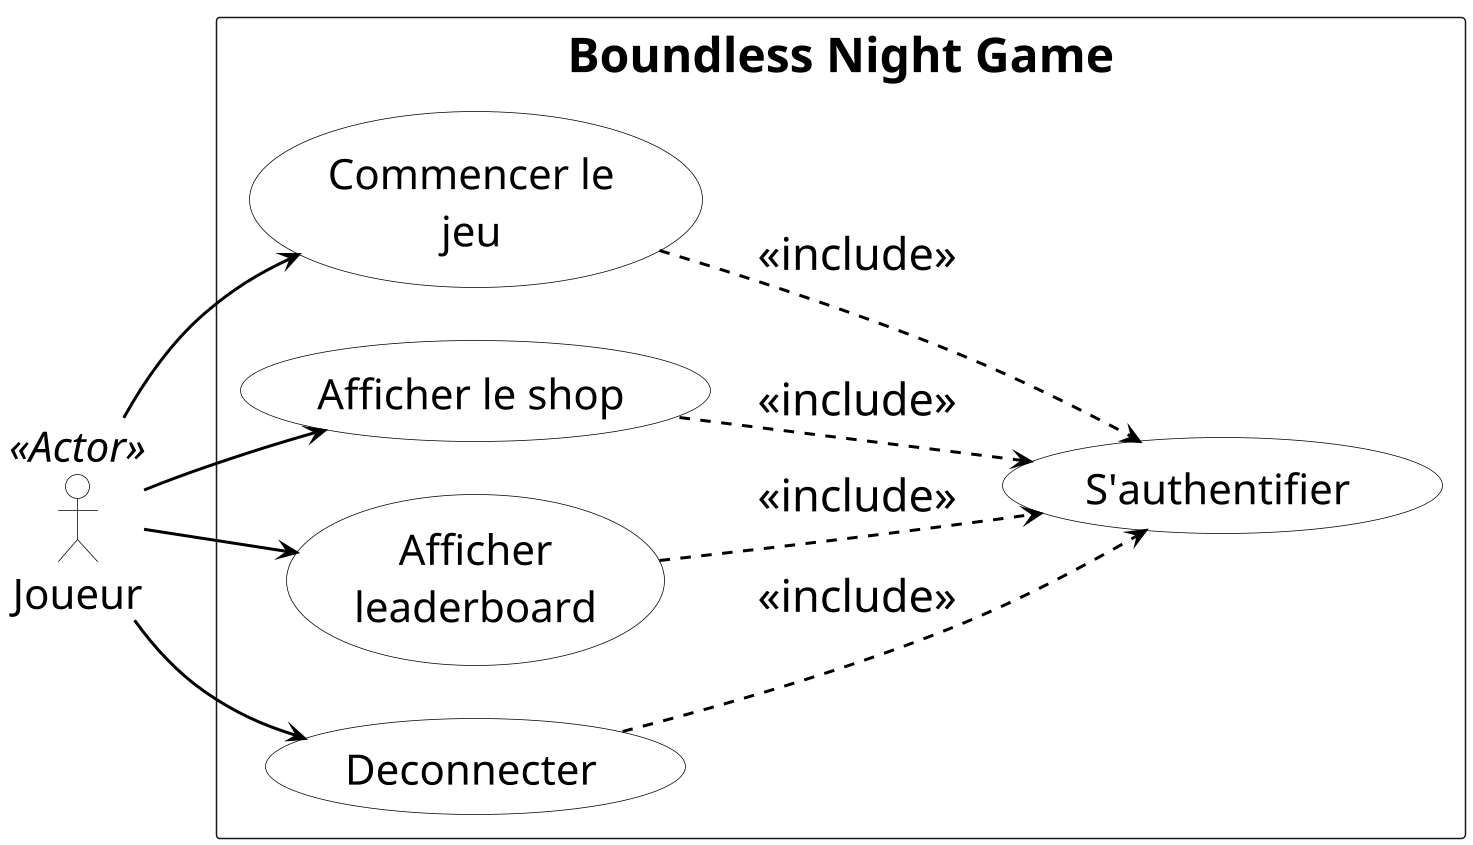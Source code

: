 @startuml BoundlessNightGame

skinparam {
    DefaultFontSize 30
    DefaultFontName Arial
    BackgroundColor White
    BorderColor Black
    ArrowColor Black
    
    UseCaseBackgroundColor White
    UseCaseBorderColor Black
    UseCaseFontSize 28
    
    ActorBackgroundColor White
    ActorBorderColor Black
    ActorFontSize 28
    
    RectangleFontSize 32
    RectangleFontStyle bold
    
    ArrowThickness 2
}

' Définir la taille du diagramme
scale 1.5

left to right direction
actor "Joueur" as player << Actor >>

rectangle "Boundless Night Game" {
    usecase "Commencer le\njeu" as startGame
    usecase "S'authentifier" as auth
    usecase "Afficher le shop" as shop
    usecase "Afficher\nleaderboard" as leaderboard
    usecase "Deconnecter" as disconnect
}

player --> startGame
player --> shop
player --> leaderboard
player --> disconnect

startGame ..> auth : <<include>>
shop ..> auth : <<include>>
leaderboard ..> auth : <<include>>
disconnect ..> auth : <<include>>

@enduml 